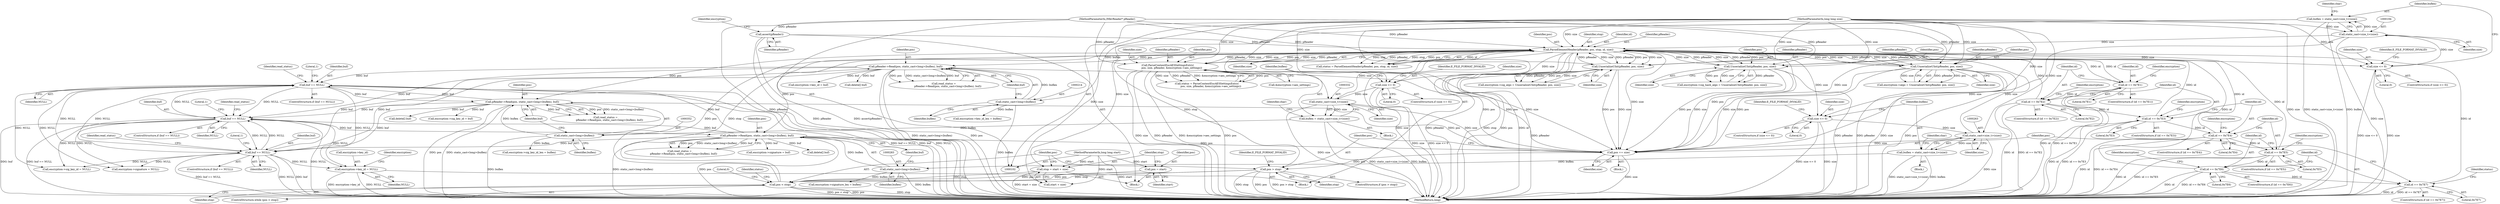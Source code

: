 digraph "0_Android_cc274e2abe8b2a6698a5c47d8aa4bb45f1f9538d_52@API" {
"1000174" [label="(Call,encryption->key_id = NULL)"];
"1000340" [label="(Call,buf == NULL)"];
"1000211" [label="(Call,pReader->Read(pos, static_cast<long>(buflen), buf))"];
"1000132" [label="(Call,ParseElementHeader(pReader, pos, stop, id, size))"];
"1000396" [label="(Call,UnserializeUInt(pReader, pos, size))"];
"1000105" [label="(MethodParameterIn,IMkvReader* pReader)"];
"1000104" [label="(MethodParameterIn,long long size)"];
"1000382" [label="(Call,UnserializeUInt(pReader, pos, size))"];
"1000409" [label="(Call,ParseContentEncAESSettingsEntry(\n          pos, size, pReader, &encryption->aes_settings))"];
"1000153" [label="(Call,UnserializeUInt(pReader, pos, size))"];
"1000108" [label="(Call,assert(pReader))"];
"1000123" [label="(Call,pos < stop)"];
"1000113" [label="(Call,pos = start)"];
"1000103" [label="(MethodParameterIn,long long start)"];
"1000425" [label="(Call,pos > stop)"];
"1000421" [label="(Call,pos += size)"];
"1000331" [label="(Call,static_cast<size_t>(size))"];
"1000323" [label="(Call,size <= 0)"];
"1000193" [label="(Call,static_cast<size_t>(size))"];
"1000185" [label="(Call,size <= 0)"];
"1000262" [label="(Call,static_cast<size_t>(size))"];
"1000254" [label="(Call,size <= 0)"];
"1000280" [label="(Call,pReader->Read(pos, static_cast<long>(buflen), buf))"];
"1000282" [label="(Call,static_cast<long>(buflen))"];
"1000260" [label="(Call,buflen = static_cast<size_t>(size))"];
"1000271" [label="(Call,buf == NULL)"];
"1000349" [label="(Call,pReader->Read(pos, static_cast<long>(buflen), buf))"];
"1000351" [label="(Call,static_cast<long>(buflen))"];
"1000329" [label="(Call,buflen = static_cast<size_t>(size))"];
"1000202" [label="(Call,buf == NULL)"];
"1000117" [label="(Call,stop = start + size)"];
"1000167" [label="(Call,id == 0x7E2)"];
"1000145" [label="(Call,id == 0x7E1)"];
"1000374" [label="(Call,id == 0x7E5)"];
"1000305" [label="(Call,id == 0x7E4)"];
"1000236" [label="(Call,id == 0x7E3)"];
"1000388" [label="(Call,id == 0x7E6)"];
"1000402" [label="(Call,id == 0x7E7)"];
"1000213" [label="(Call,static_cast<long>(buflen))"];
"1000191" [label="(Call,buflen = static_cast<size_t>(size))"];
"1000385" [label="(Identifier,size)"];
"1000243" [label="(Call,encryption->signature = NULL)"];
"1000349" [label="(Call,pReader->Read(pos, static_cast<long>(buflen), buf))"];
"1000220" [label="(Call,delete[] buf)"];
"1000258" [label="(Identifier,E_FILE_FORMAT_INVALID)"];
"1000362" [label="(Call,encryption->sig_key_id = buf)"];
"1000186" [label="(Identifier,size)"];
"1000151" [label="(Identifier,encryption)"];
"1000273" [label="(Identifier,NULL)"];
"1000422" [label="(Identifier,pos)"];
"1000212" [label="(Identifier,pos)"];
"1000137" [label="(Identifier,size)"];
"1000270" [label="(ControlStructure,if (buf == NULL))"];
"1000373" [label="(ControlStructure,if (id == 0x7E5))"];
"1000380" [label="(Identifier,encryption)"];
"1000117" [label="(Call,stop = start + size)"];
"1000213" [label="(Call,static_cast<long>(buflen))"];
"1000210" [label="(Identifier,read_status)"];
"1000156" [label="(Identifier,size)"];
"1000271" [label="(Call,buf == NULL)"];
"1000118" [label="(Identifier,stop)"];
"1000390" [label="(Literal,0x7E6)"];
"1000404" [label="(Literal,0x7E7)"];
"1000211" [label="(Call,pReader->Read(pos, static_cast<long>(buflen), buf))"];
"1000124" [label="(Identifier,pos)"];
"1000146" [label="(Identifier,id)"];
"1000178" [label="(Identifier,NULL)"];
"1000402" [label="(Call,id == 0x7E7)"];
"1000410" [label="(Identifier,pos)"];
"1000304" [label="(ControlStructure,if (id == 0x7E4))"];
"1000241" [label="(Identifier,encryption)"];
"1000426" [label="(Identifier,pos)"];
"1000195" [label="(Identifier,size)"];
"1000154" [label="(Identifier,pReader)"];
"1000115" [label="(Identifier,start)"];
"1000306" [label="(Identifier,id)"];
"1000170" [label="(Block,)"];
"1000132" [label="(Call,ParseElementHeader(pReader, pos, stop, id, size))"];
"1000114" [label="(Identifier,pos)"];
"1000145" [label="(Call,id == 0x7E1)"];
"1000209" [label="(Call,read_status =\n          pReader->Read(pos, static_cast<long>(buflen), buf))"];
"1000431" [label="(Literal,0)"];
"1000236" [label="(Call,id == 0x7E3)"];
"1000123" [label="(Call,pos < stop)"];
"1000144" [label="(ControlStructure,if (id == 0x7E1))"];
"1000325" [label="(Literal,0)"];
"1000126" [label="(Block,)"];
"1000401" [label="(ControlStructure,if (id == 0x7E7))"];
"1000335" [label="(Identifier,char)"];
"1000367" [label="(Call,encryption->sig_key_id_len = buflen)"];
"1000331" [label="(Call,static_cast<size_t>(size))"];
"1000167" [label="(Call,id == 0x7E2)"];
"1000398" [label="(Identifier,pos)"];
"1000256" [label="(Literal,0)"];
"1000215" [label="(Identifier,buflen)"];
"1000109" [label="(Identifier,pReader)"];
"1000323" [label="(Call,size <= 0)"];
"1000189" [label="(Identifier,E_FILE_FORMAT_INVALID)"];
"1000340" [label="(Call,buf == NULL)"];
"1000432" [label="(MethodReturn,long)"];
"1000119" [label="(Call,start + size)"];
"1000136" [label="(Identifier,id)"];
"1000216" [label="(Identifier,buf)"];
"1000308" [label="(Block,)"];
"1000169" [label="(Literal,0x7E2)"];
"1000264" [label="(Identifier,size)"];
"1000375" [label="(Identifier,id)"];
"1000341" [label="(Identifier,buf)"];
"1000168" [label="(Identifier,id)"];
"1000423" [label="(Identifier,size)"];
"1000407" [label="(Call,status = ParseContentEncAESSettingsEntry(\n          pos, size, pReader, &encryption->aes_settings))"];
"1000149" [label="(Call,encryption->algo = UnserializeUInt(pReader, pos, size))"];
"1000383" [label="(Identifier,pReader)"];
"1000272" [label="(Identifier,buf)"];
"1000192" [label="(Identifier,buflen)"];
"1000260" [label="(Call,buflen = static_cast<size_t>(size))"];
"1000378" [label="(Call,encryption->sig_algo = UnserializeUInt(pReader, pos, size))"];
"1000310" [label="(Identifier,encryption)"];
"1000351" [label="(Call,static_cast<long>(buflen))"];
"1000425" [label="(Call,pos > stop)"];
"1000285" [label="(Identifier,buf)"];
"1000348" [label="(Identifier,read_status)"];
"1000279" [label="(Identifier,read_status)"];
"1000387" [label="(ControlStructure,if (id == 0x7E6))"];
"1000175" [label="(Call,encryption->key_id)"];
"1000224" [label="(Call,encryption->key_id = buf)"];
"1000330" [label="(Identifier,buflen)"];
"1000427" [label="(Identifier,stop)"];
"1000345" [label="(Literal,1)"];
"1000122" [label="(ControlStructure,while (pos < stop))"];
"1000281" [label="(Identifier,pos)"];
"1000130" [label="(Call,status = ParseElementHeader(pReader, pos, stop, id, size))"];
"1000155" [label="(Identifier,pos)"];
"1000104" [label="(MethodParameterIn,long long size)"];
"1000111" [label="(Identifier,encryption)"];
"1000204" [label="(Identifier,NULL)"];
"1000305" [label="(Call,id == 0x7E4)"];
"1000108" [label="(Call,assert(pReader))"];
"1000147" [label="(Literal,0x7E1)"];
"1000289" [label="(Call,delete[] buf)"];
"1000354" [label="(Identifier,buf)"];
"1000409" [label="(Call,ParseContentEncAESSettingsEntry(\n          pos, size, pReader, &encryption->aes_settings))"];
"1000376" [label="(Literal,0x7E5)"];
"1000153" [label="(Call,UnserializeUInt(pReader, pos, size))"];
"1000133" [label="(Identifier,pReader)"];
"1000131" [label="(Identifier,status)"];
"1000107" [label="(Block,)"];
"1000421" [label="(Call,pos += size)"];
"1000103" [label="(MethodParameterIn,long long start)"];
"1000282" [label="(Call,static_cast<long>(buflen))"];
"1000347" [label="(Call,read_status =\n          pReader->Read(pos, static_cast<long>(buflen), buf))"];
"1000329" [label="(Call,buflen = static_cast<size_t>(size))"];
"1000253" [label="(ControlStructure,if (size <= 0))"];
"1000358" [label="(Call,delete[] buf)"];
"1000134" [label="(Identifier,pos)"];
"1000280" [label="(Call,pReader->Read(pos, static_cast<long>(buflen), buf))"];
"1000174" [label="(Call,encryption->key_id = NULL)"];
"1000408" [label="(Identifier,status)"];
"1000276" [label="(Literal,1)"];
"1000105" [label="(MethodParameterIn,IMkvReader* pReader)"];
"1000394" [label="(Identifier,encryption)"];
"1000262" [label="(Call,static_cast<size_t>(size))"];
"1000403" [label="(Identifier,id)"];
"1000389" [label="(Identifier,id)"];
"1000384" [label="(Identifier,pos)"];
"1000342" [label="(Identifier,NULL)"];
"1000392" [label="(Call,encryption->sig_hash_algo = UnserializeUInt(pReader, pos, size))"];
"1000324" [label="(Identifier,size)"];
"1000254" [label="(Call,size <= 0)"];
"1000327" [label="(Identifier,E_FILE_FORMAT_INVALID)"];
"1000278" [label="(Call,read_status =\n          pReader->Read(pos, static_cast<long>(buflen), buf))"];
"1000197" [label="(Identifier,char)"];
"1000166" [label="(ControlStructure,if (id == 0x7E2))"];
"1000388" [label="(Call,id == 0x7E6)"];
"1000382" [label="(Call,UnserializeUInt(pReader, pos, size))"];
"1000307" [label="(Literal,0x7E4)"];
"1000413" [label="(Call,&encryption->aes_settings)"];
"1000374" [label="(Call,id == 0x7E5)"];
"1000411" [label="(Identifier,size)"];
"1000191" [label="(Call,buflen = static_cast<size_t>(size))"];
"1000424" [label="(ControlStructure,if (pos > stop))"];
"1000284" [label="(Identifier,buflen)"];
"1000113" [label="(Call,pos = start)"];
"1000184" [label="(ControlStructure,if (size <= 0))"];
"1000353" [label="(Identifier,buflen)"];
"1000135" [label="(Identifier,stop)"];
"1000203" [label="(Identifier,buf)"];
"1000298" [label="(Call,encryption->signature_len = buflen)"];
"1000312" [label="(Call,encryption->sig_key_id = NULL)"];
"1000396" [label="(Call,UnserializeUInt(pReader, pos, size))"];
"1000237" [label="(Identifier,id)"];
"1000229" [label="(Call,encryption->key_id_len = buflen)"];
"1000266" [label="(Identifier,char)"];
"1000207" [label="(Literal,1)"];
"1000125" [label="(Identifier,stop)"];
"1000187" [label="(Literal,0)"];
"1000293" [label="(Call,encryption->signature = buf)"];
"1000255" [label="(Identifier,size)"];
"1000429" [label="(Identifier,E_FILE_FORMAT_INVALID)"];
"1000322" [label="(ControlStructure,if (size <= 0))"];
"1000235" [label="(ControlStructure,if (id == 0x7E3))"];
"1000397" [label="(Identifier,pReader)"];
"1000202" [label="(Call,buf == NULL)"];
"1000350" [label="(Identifier,pos)"];
"1000399" [label="(Identifier,size)"];
"1000201" [label="(ControlStructure,if (buf == NULL))"];
"1000238" [label="(Literal,0x7E3)"];
"1000412" [label="(Identifier,pReader)"];
"1000261" [label="(Identifier,buflen)"];
"1000333" [label="(Identifier,size)"];
"1000339" [label="(ControlStructure,if (buf == NULL))"];
"1000172" [label="(Identifier,encryption)"];
"1000185" [label="(Call,size <= 0)"];
"1000193" [label="(Call,static_cast<size_t>(size))"];
"1000239" [label="(Block,)"];
"1000181" [label="(Identifier,encryption)"];
"1000174" -> "1000170"  [label="AST: "];
"1000174" -> "1000178"  [label="CFG: "];
"1000175" -> "1000174"  [label="AST: "];
"1000178" -> "1000174"  [label="AST: "];
"1000181" -> "1000174"  [label="CFG: "];
"1000174" -> "1000432"  [label="DDG: NULL"];
"1000174" -> "1000432"  [label="DDG: encryption->key_id"];
"1000340" -> "1000174"  [label="DDG: NULL"];
"1000271" -> "1000174"  [label="DDG: NULL"];
"1000202" -> "1000174"  [label="DDG: NULL"];
"1000340" -> "1000339"  [label="AST: "];
"1000340" -> "1000342"  [label="CFG: "];
"1000341" -> "1000340"  [label="AST: "];
"1000342" -> "1000340"  [label="AST: "];
"1000345" -> "1000340"  [label="CFG: "];
"1000348" -> "1000340"  [label="CFG: "];
"1000340" -> "1000432"  [label="DDG: NULL"];
"1000340" -> "1000432"  [label="DDG: buf == NULL"];
"1000340" -> "1000432"  [label="DDG: buf"];
"1000340" -> "1000202"  [label="DDG: NULL"];
"1000340" -> "1000243"  [label="DDG: NULL"];
"1000340" -> "1000271"  [label="DDG: NULL"];
"1000340" -> "1000312"  [label="DDG: NULL"];
"1000211" -> "1000340"  [label="DDG: buf"];
"1000349" -> "1000340"  [label="DDG: buf"];
"1000280" -> "1000340"  [label="DDG: buf"];
"1000271" -> "1000340"  [label="DDG: NULL"];
"1000202" -> "1000340"  [label="DDG: NULL"];
"1000340" -> "1000349"  [label="DDG: buf"];
"1000211" -> "1000209"  [label="AST: "];
"1000211" -> "1000216"  [label="CFG: "];
"1000212" -> "1000211"  [label="AST: "];
"1000213" -> "1000211"  [label="AST: "];
"1000216" -> "1000211"  [label="AST: "];
"1000209" -> "1000211"  [label="CFG: "];
"1000211" -> "1000432"  [label="DDG: pos"];
"1000211" -> "1000432"  [label="DDG: static_cast<long>(buflen)"];
"1000211" -> "1000202"  [label="DDG: buf"];
"1000211" -> "1000209"  [label="DDG: pos"];
"1000211" -> "1000209"  [label="DDG: static_cast<long>(buflen)"];
"1000211" -> "1000209"  [label="DDG: buf"];
"1000132" -> "1000211"  [label="DDG: pos"];
"1000213" -> "1000211"  [label="DDG: buflen"];
"1000202" -> "1000211"  [label="DDG: buf"];
"1000211" -> "1000220"  [label="DDG: buf"];
"1000211" -> "1000224"  [label="DDG: buf"];
"1000211" -> "1000271"  [label="DDG: buf"];
"1000211" -> "1000421"  [label="DDG: pos"];
"1000132" -> "1000130"  [label="AST: "];
"1000132" -> "1000137"  [label="CFG: "];
"1000133" -> "1000132"  [label="AST: "];
"1000134" -> "1000132"  [label="AST: "];
"1000135" -> "1000132"  [label="AST: "];
"1000136" -> "1000132"  [label="AST: "];
"1000137" -> "1000132"  [label="AST: "];
"1000130" -> "1000132"  [label="CFG: "];
"1000132" -> "1000432"  [label="DDG: pos"];
"1000132" -> "1000432"  [label="DDG: pReader"];
"1000132" -> "1000432"  [label="DDG: stop"];
"1000132" -> "1000432"  [label="DDG: id"];
"1000132" -> "1000432"  [label="DDG: size"];
"1000132" -> "1000130"  [label="DDG: id"];
"1000132" -> "1000130"  [label="DDG: size"];
"1000132" -> "1000130"  [label="DDG: pReader"];
"1000132" -> "1000130"  [label="DDG: stop"];
"1000132" -> "1000130"  [label="DDG: pos"];
"1000396" -> "1000132"  [label="DDG: pReader"];
"1000396" -> "1000132"  [label="DDG: size"];
"1000382" -> "1000132"  [label="DDG: pReader"];
"1000382" -> "1000132"  [label="DDG: size"];
"1000409" -> "1000132"  [label="DDG: pReader"];
"1000409" -> "1000132"  [label="DDG: size"];
"1000153" -> "1000132"  [label="DDG: pReader"];
"1000153" -> "1000132"  [label="DDG: size"];
"1000108" -> "1000132"  [label="DDG: pReader"];
"1000105" -> "1000132"  [label="DDG: pReader"];
"1000123" -> "1000132"  [label="DDG: pos"];
"1000123" -> "1000132"  [label="DDG: stop"];
"1000167" -> "1000132"  [label="DDG: id"];
"1000374" -> "1000132"  [label="DDG: id"];
"1000236" -> "1000132"  [label="DDG: id"];
"1000388" -> "1000132"  [label="DDG: id"];
"1000402" -> "1000132"  [label="DDG: id"];
"1000305" -> "1000132"  [label="DDG: id"];
"1000145" -> "1000132"  [label="DDG: id"];
"1000104" -> "1000132"  [label="DDG: size"];
"1000331" -> "1000132"  [label="DDG: size"];
"1000193" -> "1000132"  [label="DDG: size"];
"1000262" -> "1000132"  [label="DDG: size"];
"1000132" -> "1000145"  [label="DDG: id"];
"1000132" -> "1000153"  [label="DDG: pReader"];
"1000132" -> "1000153"  [label="DDG: pos"];
"1000132" -> "1000153"  [label="DDG: size"];
"1000132" -> "1000185"  [label="DDG: size"];
"1000132" -> "1000254"  [label="DDG: size"];
"1000132" -> "1000280"  [label="DDG: pos"];
"1000132" -> "1000323"  [label="DDG: size"];
"1000132" -> "1000349"  [label="DDG: pos"];
"1000132" -> "1000382"  [label="DDG: pReader"];
"1000132" -> "1000382"  [label="DDG: pos"];
"1000132" -> "1000382"  [label="DDG: size"];
"1000132" -> "1000396"  [label="DDG: pReader"];
"1000132" -> "1000396"  [label="DDG: pos"];
"1000132" -> "1000396"  [label="DDG: size"];
"1000132" -> "1000409"  [label="DDG: pos"];
"1000132" -> "1000409"  [label="DDG: size"];
"1000132" -> "1000409"  [label="DDG: pReader"];
"1000132" -> "1000421"  [label="DDG: size"];
"1000132" -> "1000421"  [label="DDG: pos"];
"1000132" -> "1000425"  [label="DDG: stop"];
"1000396" -> "1000392"  [label="AST: "];
"1000396" -> "1000399"  [label="CFG: "];
"1000397" -> "1000396"  [label="AST: "];
"1000398" -> "1000396"  [label="AST: "];
"1000399" -> "1000396"  [label="AST: "];
"1000392" -> "1000396"  [label="CFG: "];
"1000396" -> "1000432"  [label="DDG: pReader"];
"1000396" -> "1000392"  [label="DDG: pReader"];
"1000396" -> "1000392"  [label="DDG: pos"];
"1000396" -> "1000392"  [label="DDG: size"];
"1000105" -> "1000396"  [label="DDG: pReader"];
"1000104" -> "1000396"  [label="DDG: size"];
"1000396" -> "1000421"  [label="DDG: size"];
"1000396" -> "1000421"  [label="DDG: pos"];
"1000105" -> "1000102"  [label="AST: "];
"1000105" -> "1000432"  [label="DDG: pReader"];
"1000105" -> "1000108"  [label="DDG: pReader"];
"1000105" -> "1000153"  [label="DDG: pReader"];
"1000105" -> "1000382"  [label="DDG: pReader"];
"1000105" -> "1000409"  [label="DDG: pReader"];
"1000104" -> "1000102"  [label="AST: "];
"1000104" -> "1000432"  [label="DDG: size"];
"1000104" -> "1000117"  [label="DDG: size"];
"1000104" -> "1000119"  [label="DDG: size"];
"1000104" -> "1000153"  [label="DDG: size"];
"1000104" -> "1000185"  [label="DDG: size"];
"1000104" -> "1000193"  [label="DDG: size"];
"1000104" -> "1000254"  [label="DDG: size"];
"1000104" -> "1000262"  [label="DDG: size"];
"1000104" -> "1000323"  [label="DDG: size"];
"1000104" -> "1000331"  [label="DDG: size"];
"1000104" -> "1000382"  [label="DDG: size"];
"1000104" -> "1000409"  [label="DDG: size"];
"1000104" -> "1000421"  [label="DDG: size"];
"1000382" -> "1000378"  [label="AST: "];
"1000382" -> "1000385"  [label="CFG: "];
"1000383" -> "1000382"  [label="AST: "];
"1000384" -> "1000382"  [label="AST: "];
"1000385" -> "1000382"  [label="AST: "];
"1000378" -> "1000382"  [label="CFG: "];
"1000382" -> "1000432"  [label="DDG: pReader"];
"1000382" -> "1000378"  [label="DDG: pReader"];
"1000382" -> "1000378"  [label="DDG: pos"];
"1000382" -> "1000378"  [label="DDG: size"];
"1000382" -> "1000421"  [label="DDG: size"];
"1000382" -> "1000421"  [label="DDG: pos"];
"1000409" -> "1000407"  [label="AST: "];
"1000409" -> "1000413"  [label="CFG: "];
"1000410" -> "1000409"  [label="AST: "];
"1000411" -> "1000409"  [label="AST: "];
"1000412" -> "1000409"  [label="AST: "];
"1000413" -> "1000409"  [label="AST: "];
"1000407" -> "1000409"  [label="CFG: "];
"1000409" -> "1000432"  [label="DDG: size"];
"1000409" -> "1000432"  [label="DDG: pReader"];
"1000409" -> "1000432"  [label="DDG: &encryption->aes_settings"];
"1000409" -> "1000432"  [label="DDG: pos"];
"1000409" -> "1000407"  [label="DDG: pos"];
"1000409" -> "1000407"  [label="DDG: size"];
"1000409" -> "1000407"  [label="DDG: pReader"];
"1000409" -> "1000407"  [label="DDG: &encryption->aes_settings"];
"1000409" -> "1000421"  [label="DDG: size"];
"1000409" -> "1000421"  [label="DDG: pos"];
"1000153" -> "1000149"  [label="AST: "];
"1000153" -> "1000156"  [label="CFG: "];
"1000154" -> "1000153"  [label="AST: "];
"1000155" -> "1000153"  [label="AST: "];
"1000156" -> "1000153"  [label="AST: "];
"1000149" -> "1000153"  [label="CFG: "];
"1000153" -> "1000432"  [label="DDG: pos"];
"1000153" -> "1000432"  [label="DDG: pReader"];
"1000153" -> "1000432"  [label="DDG: size"];
"1000153" -> "1000149"  [label="DDG: pReader"];
"1000153" -> "1000149"  [label="DDG: pos"];
"1000153" -> "1000149"  [label="DDG: size"];
"1000153" -> "1000421"  [label="DDG: size"];
"1000153" -> "1000421"  [label="DDG: pos"];
"1000108" -> "1000107"  [label="AST: "];
"1000108" -> "1000109"  [label="CFG: "];
"1000109" -> "1000108"  [label="AST: "];
"1000111" -> "1000108"  [label="CFG: "];
"1000108" -> "1000432"  [label="DDG: assert(pReader)"];
"1000108" -> "1000432"  [label="DDG: pReader"];
"1000123" -> "1000122"  [label="AST: "];
"1000123" -> "1000125"  [label="CFG: "];
"1000124" -> "1000123"  [label="AST: "];
"1000125" -> "1000123"  [label="AST: "];
"1000131" -> "1000123"  [label="CFG: "];
"1000431" -> "1000123"  [label="CFG: "];
"1000123" -> "1000432"  [label="DDG: stop"];
"1000123" -> "1000432"  [label="DDG: pos < stop"];
"1000123" -> "1000432"  [label="DDG: pos"];
"1000113" -> "1000123"  [label="DDG: pos"];
"1000425" -> "1000123"  [label="DDG: pos"];
"1000425" -> "1000123"  [label="DDG: stop"];
"1000117" -> "1000123"  [label="DDG: stop"];
"1000113" -> "1000107"  [label="AST: "];
"1000113" -> "1000115"  [label="CFG: "];
"1000114" -> "1000113"  [label="AST: "];
"1000115" -> "1000113"  [label="AST: "];
"1000118" -> "1000113"  [label="CFG: "];
"1000103" -> "1000113"  [label="DDG: start"];
"1000103" -> "1000102"  [label="AST: "];
"1000103" -> "1000432"  [label="DDG: start"];
"1000103" -> "1000117"  [label="DDG: start"];
"1000103" -> "1000119"  [label="DDG: start"];
"1000425" -> "1000424"  [label="AST: "];
"1000425" -> "1000427"  [label="CFG: "];
"1000426" -> "1000425"  [label="AST: "];
"1000427" -> "1000425"  [label="AST: "];
"1000124" -> "1000425"  [label="CFG: "];
"1000429" -> "1000425"  [label="CFG: "];
"1000425" -> "1000432"  [label="DDG: stop"];
"1000425" -> "1000432"  [label="DDG: pos"];
"1000425" -> "1000432"  [label="DDG: pos > stop"];
"1000421" -> "1000425"  [label="DDG: pos"];
"1000421" -> "1000126"  [label="AST: "];
"1000421" -> "1000423"  [label="CFG: "];
"1000422" -> "1000421"  [label="AST: "];
"1000423" -> "1000421"  [label="AST: "];
"1000426" -> "1000421"  [label="CFG: "];
"1000421" -> "1000432"  [label="DDG: size"];
"1000331" -> "1000421"  [label="DDG: size"];
"1000193" -> "1000421"  [label="DDG: size"];
"1000262" -> "1000421"  [label="DDG: size"];
"1000280" -> "1000421"  [label="DDG: pos"];
"1000349" -> "1000421"  [label="DDG: pos"];
"1000331" -> "1000329"  [label="AST: "];
"1000331" -> "1000333"  [label="CFG: "];
"1000332" -> "1000331"  [label="AST: "];
"1000333" -> "1000331"  [label="AST: "];
"1000329" -> "1000331"  [label="CFG: "];
"1000331" -> "1000432"  [label="DDG: size"];
"1000331" -> "1000329"  [label="DDG: size"];
"1000323" -> "1000331"  [label="DDG: size"];
"1000323" -> "1000322"  [label="AST: "];
"1000323" -> "1000325"  [label="CFG: "];
"1000324" -> "1000323"  [label="AST: "];
"1000325" -> "1000323"  [label="AST: "];
"1000327" -> "1000323"  [label="CFG: "];
"1000330" -> "1000323"  [label="CFG: "];
"1000323" -> "1000432"  [label="DDG: size"];
"1000323" -> "1000432"  [label="DDG: size <= 0"];
"1000193" -> "1000191"  [label="AST: "];
"1000193" -> "1000195"  [label="CFG: "];
"1000194" -> "1000193"  [label="AST: "];
"1000195" -> "1000193"  [label="AST: "];
"1000191" -> "1000193"  [label="CFG: "];
"1000193" -> "1000432"  [label="DDG: size"];
"1000193" -> "1000191"  [label="DDG: size"];
"1000185" -> "1000193"  [label="DDG: size"];
"1000185" -> "1000184"  [label="AST: "];
"1000185" -> "1000187"  [label="CFG: "];
"1000186" -> "1000185"  [label="AST: "];
"1000187" -> "1000185"  [label="AST: "];
"1000189" -> "1000185"  [label="CFG: "];
"1000192" -> "1000185"  [label="CFG: "];
"1000185" -> "1000432"  [label="DDG: size"];
"1000185" -> "1000432"  [label="DDG: size <= 0"];
"1000262" -> "1000260"  [label="AST: "];
"1000262" -> "1000264"  [label="CFG: "];
"1000263" -> "1000262"  [label="AST: "];
"1000264" -> "1000262"  [label="AST: "];
"1000260" -> "1000262"  [label="CFG: "];
"1000262" -> "1000432"  [label="DDG: size"];
"1000262" -> "1000260"  [label="DDG: size"];
"1000254" -> "1000262"  [label="DDG: size"];
"1000254" -> "1000253"  [label="AST: "];
"1000254" -> "1000256"  [label="CFG: "];
"1000255" -> "1000254"  [label="AST: "];
"1000256" -> "1000254"  [label="AST: "];
"1000258" -> "1000254"  [label="CFG: "];
"1000261" -> "1000254"  [label="CFG: "];
"1000254" -> "1000432"  [label="DDG: size"];
"1000254" -> "1000432"  [label="DDG: size <= 0"];
"1000280" -> "1000278"  [label="AST: "];
"1000280" -> "1000285"  [label="CFG: "];
"1000281" -> "1000280"  [label="AST: "];
"1000282" -> "1000280"  [label="AST: "];
"1000285" -> "1000280"  [label="AST: "];
"1000278" -> "1000280"  [label="CFG: "];
"1000280" -> "1000432"  [label="DDG: static_cast<long>(buflen)"];
"1000280" -> "1000432"  [label="DDG: pos"];
"1000280" -> "1000202"  [label="DDG: buf"];
"1000280" -> "1000271"  [label="DDG: buf"];
"1000280" -> "1000278"  [label="DDG: pos"];
"1000280" -> "1000278"  [label="DDG: static_cast<long>(buflen)"];
"1000280" -> "1000278"  [label="DDG: buf"];
"1000282" -> "1000280"  [label="DDG: buflen"];
"1000271" -> "1000280"  [label="DDG: buf"];
"1000280" -> "1000289"  [label="DDG: buf"];
"1000280" -> "1000293"  [label="DDG: buf"];
"1000282" -> "1000284"  [label="CFG: "];
"1000283" -> "1000282"  [label="AST: "];
"1000284" -> "1000282"  [label="AST: "];
"1000285" -> "1000282"  [label="CFG: "];
"1000282" -> "1000432"  [label="DDG: buflen"];
"1000260" -> "1000282"  [label="DDG: buflen"];
"1000282" -> "1000298"  [label="DDG: buflen"];
"1000260" -> "1000239"  [label="AST: "];
"1000261" -> "1000260"  [label="AST: "];
"1000266" -> "1000260"  [label="CFG: "];
"1000260" -> "1000432"  [label="DDG: static_cast<size_t>(size)"];
"1000260" -> "1000432"  [label="DDG: buflen"];
"1000271" -> "1000270"  [label="AST: "];
"1000271" -> "1000273"  [label="CFG: "];
"1000272" -> "1000271"  [label="AST: "];
"1000273" -> "1000271"  [label="AST: "];
"1000276" -> "1000271"  [label="CFG: "];
"1000279" -> "1000271"  [label="CFG: "];
"1000271" -> "1000432"  [label="DDG: NULL"];
"1000271" -> "1000432"  [label="DDG: buf"];
"1000271" -> "1000432"  [label="DDG: buf == NULL"];
"1000271" -> "1000202"  [label="DDG: NULL"];
"1000271" -> "1000243"  [label="DDG: NULL"];
"1000349" -> "1000271"  [label="DDG: buf"];
"1000202" -> "1000271"  [label="DDG: NULL"];
"1000271" -> "1000312"  [label="DDG: NULL"];
"1000349" -> "1000347"  [label="AST: "];
"1000349" -> "1000354"  [label="CFG: "];
"1000350" -> "1000349"  [label="AST: "];
"1000351" -> "1000349"  [label="AST: "];
"1000354" -> "1000349"  [label="AST: "];
"1000347" -> "1000349"  [label="CFG: "];
"1000349" -> "1000432"  [label="DDG: static_cast<long>(buflen)"];
"1000349" -> "1000432"  [label="DDG: pos"];
"1000349" -> "1000202"  [label="DDG: buf"];
"1000349" -> "1000347"  [label="DDG: pos"];
"1000349" -> "1000347"  [label="DDG: static_cast<long>(buflen)"];
"1000349" -> "1000347"  [label="DDG: buf"];
"1000351" -> "1000349"  [label="DDG: buflen"];
"1000349" -> "1000358"  [label="DDG: buf"];
"1000349" -> "1000362"  [label="DDG: buf"];
"1000351" -> "1000353"  [label="CFG: "];
"1000352" -> "1000351"  [label="AST: "];
"1000353" -> "1000351"  [label="AST: "];
"1000354" -> "1000351"  [label="CFG: "];
"1000351" -> "1000432"  [label="DDG: buflen"];
"1000329" -> "1000351"  [label="DDG: buflen"];
"1000351" -> "1000367"  [label="DDG: buflen"];
"1000329" -> "1000308"  [label="AST: "];
"1000330" -> "1000329"  [label="AST: "];
"1000335" -> "1000329"  [label="CFG: "];
"1000329" -> "1000432"  [label="DDG: static_cast<size_t>(size)"];
"1000329" -> "1000432"  [label="DDG: buflen"];
"1000202" -> "1000201"  [label="AST: "];
"1000202" -> "1000204"  [label="CFG: "];
"1000203" -> "1000202"  [label="AST: "];
"1000204" -> "1000202"  [label="AST: "];
"1000207" -> "1000202"  [label="CFG: "];
"1000210" -> "1000202"  [label="CFG: "];
"1000202" -> "1000432"  [label="DDG: buf"];
"1000202" -> "1000432"  [label="DDG: buf == NULL"];
"1000202" -> "1000432"  [label="DDG: NULL"];
"1000202" -> "1000243"  [label="DDG: NULL"];
"1000202" -> "1000312"  [label="DDG: NULL"];
"1000117" -> "1000107"  [label="AST: "];
"1000117" -> "1000119"  [label="CFG: "];
"1000118" -> "1000117"  [label="AST: "];
"1000119" -> "1000117"  [label="AST: "];
"1000124" -> "1000117"  [label="CFG: "];
"1000117" -> "1000432"  [label="DDG: start + size"];
"1000167" -> "1000166"  [label="AST: "];
"1000167" -> "1000169"  [label="CFG: "];
"1000168" -> "1000167"  [label="AST: "];
"1000169" -> "1000167"  [label="AST: "];
"1000172" -> "1000167"  [label="CFG: "];
"1000237" -> "1000167"  [label="CFG: "];
"1000167" -> "1000432"  [label="DDG: id"];
"1000167" -> "1000432"  [label="DDG: id == 0x7E2"];
"1000145" -> "1000167"  [label="DDG: id"];
"1000167" -> "1000236"  [label="DDG: id"];
"1000145" -> "1000144"  [label="AST: "];
"1000145" -> "1000147"  [label="CFG: "];
"1000146" -> "1000145"  [label="AST: "];
"1000147" -> "1000145"  [label="AST: "];
"1000151" -> "1000145"  [label="CFG: "];
"1000168" -> "1000145"  [label="CFG: "];
"1000145" -> "1000432"  [label="DDG: id == 0x7E1"];
"1000145" -> "1000432"  [label="DDG: id"];
"1000374" -> "1000373"  [label="AST: "];
"1000374" -> "1000376"  [label="CFG: "];
"1000375" -> "1000374"  [label="AST: "];
"1000376" -> "1000374"  [label="AST: "];
"1000380" -> "1000374"  [label="CFG: "];
"1000389" -> "1000374"  [label="CFG: "];
"1000374" -> "1000432"  [label="DDG: id"];
"1000374" -> "1000432"  [label="DDG: id == 0x7E5"];
"1000305" -> "1000374"  [label="DDG: id"];
"1000374" -> "1000388"  [label="DDG: id"];
"1000305" -> "1000304"  [label="AST: "];
"1000305" -> "1000307"  [label="CFG: "];
"1000306" -> "1000305"  [label="AST: "];
"1000307" -> "1000305"  [label="AST: "];
"1000310" -> "1000305"  [label="CFG: "];
"1000375" -> "1000305"  [label="CFG: "];
"1000305" -> "1000432"  [label="DDG: id == 0x7E4"];
"1000305" -> "1000432"  [label="DDG: id"];
"1000236" -> "1000305"  [label="DDG: id"];
"1000236" -> "1000235"  [label="AST: "];
"1000236" -> "1000238"  [label="CFG: "];
"1000237" -> "1000236"  [label="AST: "];
"1000238" -> "1000236"  [label="AST: "];
"1000241" -> "1000236"  [label="CFG: "];
"1000306" -> "1000236"  [label="CFG: "];
"1000236" -> "1000432"  [label="DDG: id"];
"1000236" -> "1000432"  [label="DDG: id == 0x7E3"];
"1000388" -> "1000387"  [label="AST: "];
"1000388" -> "1000390"  [label="CFG: "];
"1000389" -> "1000388"  [label="AST: "];
"1000390" -> "1000388"  [label="AST: "];
"1000394" -> "1000388"  [label="CFG: "];
"1000403" -> "1000388"  [label="CFG: "];
"1000388" -> "1000432"  [label="DDG: id"];
"1000388" -> "1000432"  [label="DDG: id == 0x7E6"];
"1000388" -> "1000402"  [label="DDG: id"];
"1000402" -> "1000401"  [label="AST: "];
"1000402" -> "1000404"  [label="CFG: "];
"1000403" -> "1000402"  [label="AST: "];
"1000404" -> "1000402"  [label="AST: "];
"1000408" -> "1000402"  [label="CFG: "];
"1000422" -> "1000402"  [label="CFG: "];
"1000402" -> "1000432"  [label="DDG: id == 0x7E7"];
"1000402" -> "1000432"  [label="DDG: id"];
"1000213" -> "1000215"  [label="CFG: "];
"1000214" -> "1000213"  [label="AST: "];
"1000215" -> "1000213"  [label="AST: "];
"1000216" -> "1000213"  [label="CFG: "];
"1000213" -> "1000432"  [label="DDG: buflen"];
"1000191" -> "1000213"  [label="DDG: buflen"];
"1000213" -> "1000229"  [label="DDG: buflen"];
"1000191" -> "1000170"  [label="AST: "];
"1000192" -> "1000191"  [label="AST: "];
"1000197" -> "1000191"  [label="CFG: "];
"1000191" -> "1000432"  [label="DDG: static_cast<size_t>(size)"];
"1000191" -> "1000432"  [label="DDG: buflen"];
}
